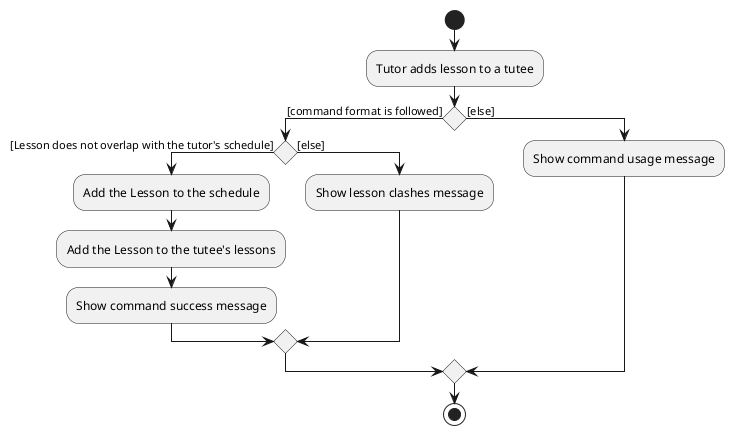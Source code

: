 @startuml

start
:Tutor adds lesson to a tutee;

if () then ([command format is followed])
    if () then ([Lesson does not overlap with the tutor's schedule])
    :Add the Lesson to the schedule;
    :Add the Lesson to the tutee's lessons;
    :Show command success message;
    else ([else])
    :Show lesson clashes message;
    endif
else ([else])
    :Show command usage message;
endif
stop

@enduml
